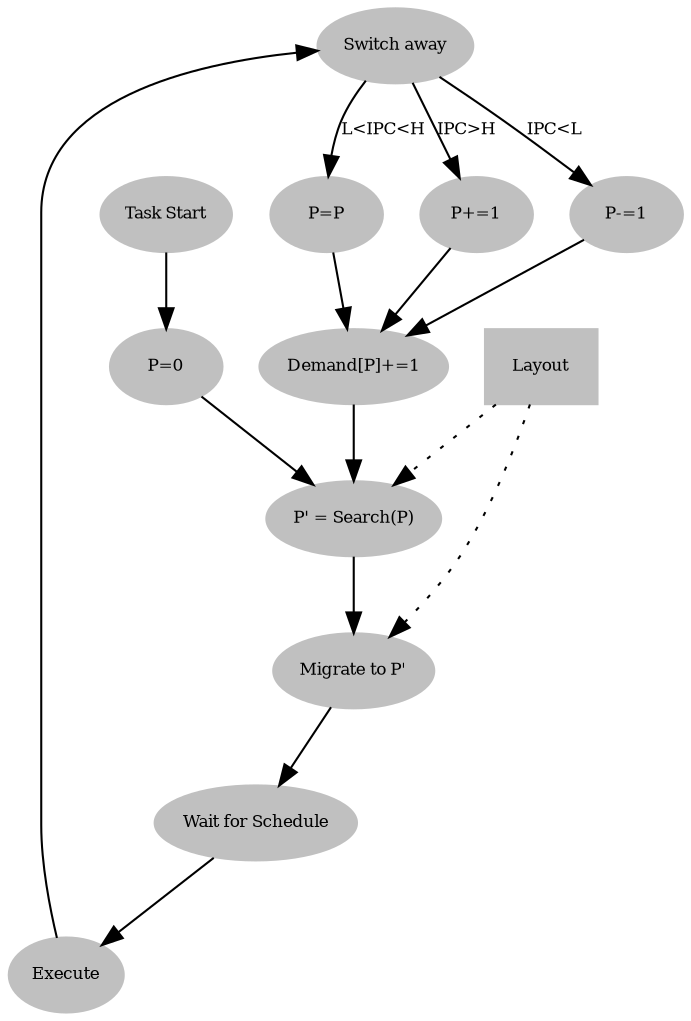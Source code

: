 digraph x {
	//rankdir=LR;
	node [fontsize=8,style=filled,color=grey]
	edge [fontsize=8]
	Wait [label="Switch away"];
	High [label="P+=1"];
	Low [label="P-=1"];
	Same [label="P=P"];
	Wait2 [label="Wait for Schedule"];
	Run [label="Execute"];
	Search [label="P' = Search(P)"];
	Migrate [label="Migrate to P'"];
	Start [label="Task Start"];
	Initialize [label="P=0"];
	Demand [label="Demand[P]+=1"];
	Layout [label="Layout",shape=box];
	
	
	Layout -> Search [style=dotted];
	Wait -> High [label="IPC>H"];
	Wait -> Low [label="IPC<L"];
	Wait -> Same [label="L<IPC<H"];
	Same -> Demand;
	Low -> Demand;
	High -> Demand;
	Demand -> Search;
	Layout -> Migrate [style=dotted];
	Search -> Migrate;
	Migrate -> Wait2;
	Wait2 -> Run;
	Run -> Wait [weight=1];
	Start -> Initialize;
	Initialize -> Search;
}
